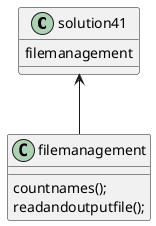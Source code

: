 @startuml
'https://plantuml.com/class-diagram

solution41 <-- filemanagement

class solution41{
filemanagement


}

class filemanagement{
countnames();
readandoutputfile();


}
@enduml